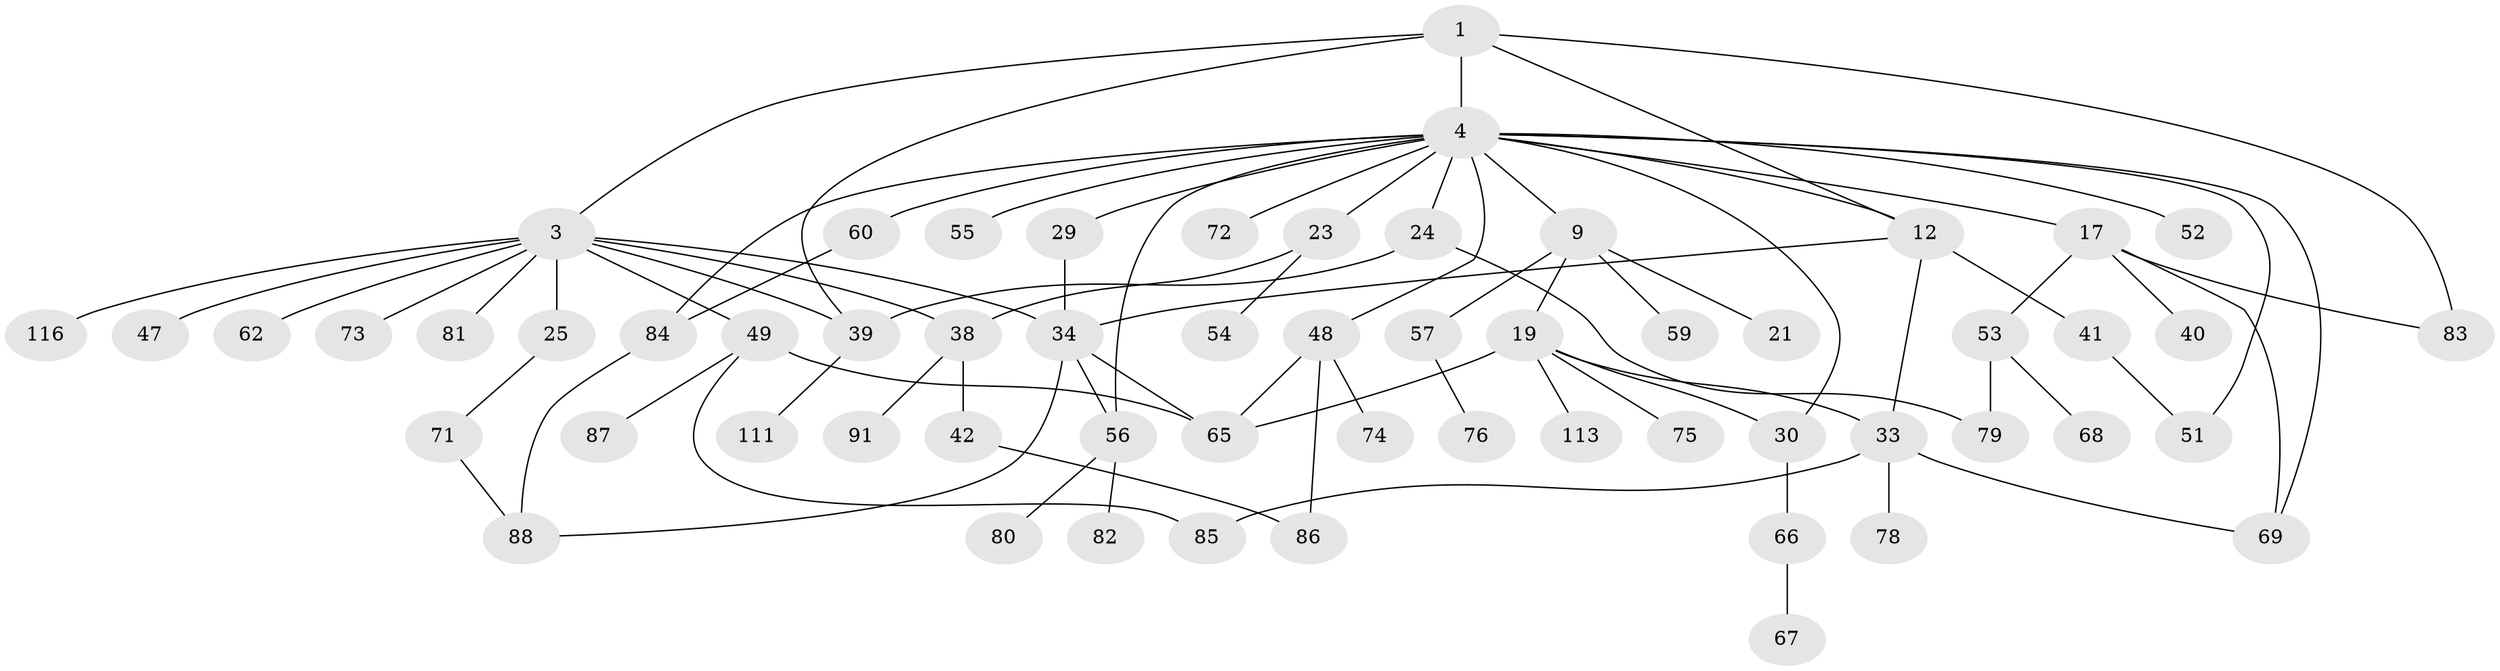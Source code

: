 // original degree distribution, {2: 0.2542372881355932, 3: 0.15254237288135594, 7: 0.00847457627118644, 4: 0.1271186440677966, 6: 0.025423728813559324, 5: 0.059322033898305086, 1: 0.3728813559322034}
// Generated by graph-tools (version 1.1) at 2025/13/03/09/25 04:13:30]
// undirected, 59 vertices, 80 edges
graph export_dot {
graph [start="1"]
  node [color=gray90,style=filled];
  1 [super="+2+7"];
  3 [super="+22+14+8+70+11"];
  4 [super="+6+5"];
  9 [super="+16"];
  12 [super="+13+26+27"];
  17 [super="+36+20"];
  19 [super="+63+37"];
  21;
  23 [super="+32"];
  24 [super="+96+43"];
  25 [super="+106+112"];
  29;
  30 [super="+50"];
  33 [super="+115"];
  34 [super="+35"];
  38;
  39 [super="+92+45"];
  40;
  41 [super="+46+58"];
  42 [super="+118"];
  47;
  48;
  49 [super="+64"];
  51 [super="+93"];
  52;
  53 [super="+105"];
  54;
  55;
  56 [super="+61+77"];
  57;
  59;
  60 [super="+108"];
  62;
  65;
  66;
  67;
  68;
  69;
  71;
  72;
  73;
  74;
  75;
  76;
  78;
  79;
  80;
  81;
  82;
  83;
  84;
  85 [super="+90"];
  86 [super="+102"];
  87;
  88 [super="+100+89"];
  91;
  111;
  113;
  116;
  1 -- 3;
  1 -- 4;
  1 -- 83;
  1 -- 12;
  1 -- 39;
  3 -- 47;
  3 -- 73;
  3 -- 116;
  3 -- 81;
  3 -- 34;
  3 -- 49;
  3 -- 39;
  3 -- 62;
  3 -- 38;
  3 -- 25;
  4 -- 69;
  4 -- 72;
  4 -- 9;
  4 -- 12;
  4 -- 51;
  4 -- 84;
  4 -- 24;
  4 -- 60;
  4 -- 29;
  4 -- 48;
  4 -- 17;
  4 -- 52;
  4 -- 55;
  4 -- 23;
  4 -- 30;
  4 -- 56;
  9 -- 21;
  9 -- 59;
  9 -- 19;
  9 -- 57;
  12 -- 41;
  12 -- 33;
  12 -- 34;
  17 -- 83;
  17 -- 69;
  17 -- 40;
  17 -- 53;
  19 -- 65;
  19 -- 75;
  19 -- 113;
  19 -- 30;
  19 -- 33;
  23 -- 38;
  23 -- 54;
  24 -- 79;
  24 -- 39;
  25 -- 71;
  29 -- 34;
  30 -- 66;
  33 -- 78;
  33 -- 69;
  33 -- 85;
  34 -- 88;
  34 -- 56;
  34 -- 65;
  38 -- 42;
  38 -- 91;
  39 -- 111;
  41 -- 51;
  42 -- 86;
  48 -- 74;
  48 -- 86;
  48 -- 65;
  49 -- 85;
  49 -- 87;
  49 -- 65;
  53 -- 68;
  53 -- 79;
  56 -- 82;
  56 -- 80;
  57 -- 76;
  60 -- 84;
  66 -- 67;
  71 -- 88;
  84 -- 88;
}
